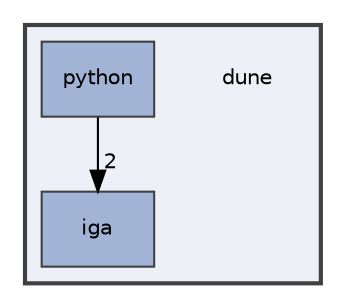 digraph "dune"
{
 // LATEX_PDF_SIZE
  edge [fontname="Helvetica",fontsize="10",labelfontname="Helvetica",labelfontsize="10"];
  node [fontname="Helvetica",fontsize="10",shape=record];
  compound=true
  subgraph clusterdir_5e69be5995c9f5d42bf491ae6f29600e {
    graph [ bgcolor="#edf0f7", pencolor="grey25", style="filled,bold,", label="", fontname="Helvetica", fontsize="10", URL="dir_5e69be5995c9f5d42bf491ae6f29600e.html"]
    dir_5e69be5995c9f5d42bf491ae6f29600e [shape=plaintext, label="dune"];
  dir_d2a3c23294a1b1015b1b8e8721ddded8 [shape=box, label="iga", style="filled,", fillcolor="#a2b4d6", color="grey25", URL="dir_d2a3c23294a1b1015b1b8e8721ddded8.html"];
  dir_e42d0074801678c644b0e137d50ef233 [shape=box, label="python", style="filled,", fillcolor="#a2b4d6", color="grey25", URL="dir_e42d0074801678c644b0e137d50ef233.html"];
  }
  dir_e42d0074801678c644b0e137d50ef233->dir_d2a3c23294a1b1015b1b8e8721ddded8 [headlabel="2", labeldistance=1.5 headhref="dir_000009_000006.html"];
}
